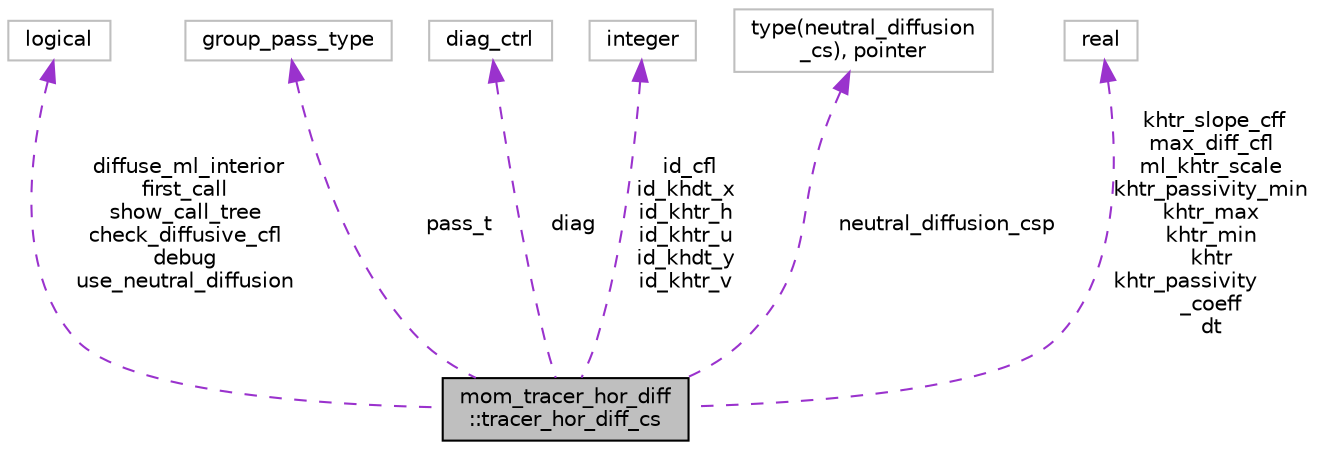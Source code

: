 digraph "mom_tracer_hor_diff::tracer_hor_diff_cs"
{
 // INTERACTIVE_SVG=YES
 // LATEX_PDF_SIZE
  edge [fontname="Helvetica",fontsize="10",labelfontname="Helvetica",labelfontsize="10"];
  node [fontname="Helvetica",fontsize="10",shape=record];
  Node1 [label="mom_tracer_hor_diff\l::tracer_hor_diff_cs",height=0.2,width=0.4,color="black", fillcolor="grey75", style="filled", fontcolor="black",tooltip="The ocntrol structure for along-layer and epineutral tracer diffusion."];
  Node2 -> Node1 [dir="back",color="darkorchid3",fontsize="10",style="dashed",label=" diffuse_ml_interior\nfirst_call\nshow_call_tree\ncheck_diffusive_cfl\ndebug\nuse_neutral_diffusion" ,fontname="Helvetica"];
  Node2 [label="logical",height=0.2,width=0.4,color="grey75", fillcolor="white", style="filled",tooltip=" "];
  Node3 -> Node1 [dir="back",color="darkorchid3",fontsize="10",style="dashed",label=" pass_t" ,fontname="Helvetica"];
  Node3 [label="group_pass_type",height=0.2,width=0.4,color="grey75", fillcolor="white", style="filled",tooltip=" "];
  Node4 -> Node1 [dir="back",color="darkorchid3",fontsize="10",style="dashed",label=" diag" ,fontname="Helvetica"];
  Node4 [label="diag_ctrl",height=0.2,width=0.4,color="grey75", fillcolor="white", style="filled",tooltip=" "];
  Node5 -> Node1 [dir="back",color="darkorchid3",fontsize="10",style="dashed",label=" id_cfl\nid_khdt_x\nid_khtr_h\nid_khtr_u\nid_khdt_y\nid_khtr_v" ,fontname="Helvetica"];
  Node5 [label="integer",height=0.2,width=0.4,color="grey75", fillcolor="white", style="filled",tooltip=" "];
  Node6 -> Node1 [dir="back",color="darkorchid3",fontsize="10",style="dashed",label=" neutral_diffusion_csp" ,fontname="Helvetica"];
  Node6 [label="type(neutral_diffusion\l_cs), pointer",height=0.2,width=0.4,color="grey75", fillcolor="white", style="filled",tooltip=" "];
  Node7 -> Node1 [dir="back",color="darkorchid3",fontsize="10",style="dashed",label=" khtr_slope_cff\nmax_diff_cfl\nml_khtr_scale\nkhtr_passivity_min\nkhtr_max\nkhtr_min\nkhtr\nkhtr_passivity\l_coeff\ndt" ,fontname="Helvetica"];
  Node7 [label="real",height=0.2,width=0.4,color="grey75", fillcolor="white", style="filled",tooltip=" "];
}
